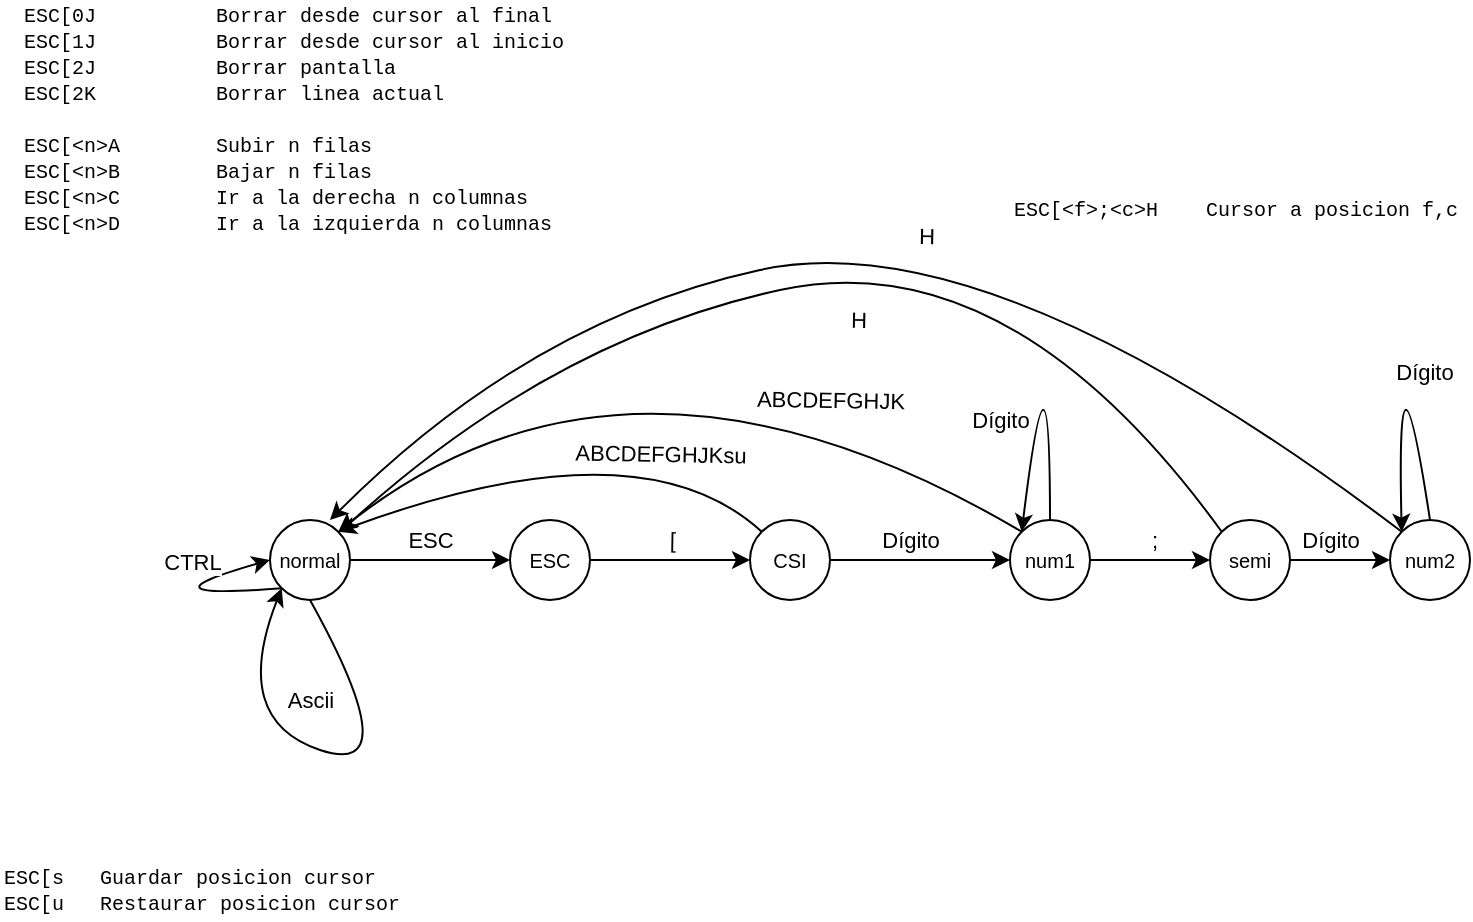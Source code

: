 <mxfile>
    <diagram id="c8xOtOYI2xohcxWzqiEW" name="Page-1">
        <mxGraphModel dx="1420" dy="813" grid="1" gridSize="10" guides="1" tooltips="1" connect="1" arrows="1" fold="1" page="1" pageScale="1" pageWidth="850" pageHeight="1100" math="0" shadow="0">
            <root>
                <mxCell id="0"/>
                <mxCell id="1" parent="0"/>
                <mxCell id="7" value="normal" style="ellipse;whiteSpace=wrap;html=1;aspect=fixed;fontSize=10;" parent="1" vertex="1">
                    <mxGeometry x="165" y="320" width="40" height="40" as="geometry"/>
                </mxCell>
                <mxCell id="14" value="CSI" style="ellipse;whiteSpace=wrap;html=1;aspect=fixed;fontSize=10;" parent="1" vertex="1">
                    <mxGeometry x="405" y="320" width="40" height="40" as="geometry"/>
                </mxCell>
                <mxCell id="15" value="num1" style="ellipse;whiteSpace=wrap;html=1;aspect=fixed;fontSize=10;" parent="1" vertex="1">
                    <mxGeometry x="535" y="320" width="40" height="40" as="geometry"/>
                </mxCell>
                <mxCell id="17" value="ESC" style="ellipse;whiteSpace=wrap;html=1;aspect=fixed;fontSize=10;" parent="1" vertex="1">
                    <mxGeometry x="285" y="320" width="40" height="40" as="geometry"/>
                </mxCell>
                <mxCell id="18" value="" style="endArrow=classic;html=1;curved=1;exitX=1;exitY=0.5;exitDx=0;exitDy=0;" parent="1" source="7" target="17" edge="1">
                    <mxGeometry width="50" height="50" relative="1" as="geometry">
                        <mxPoint x="575" y="620" as="sourcePoint"/>
                        <mxPoint x="625" y="570" as="targetPoint"/>
                    </mxGeometry>
                </mxCell>
                <mxCell id="25" value="ESC" style="edgeLabel;html=1;align=center;verticalAlign=middle;resizable=0;points=[];" parent="18" vertex="1" connectable="0">
                    <mxGeometry x="-0.321" y="2" relative="1" as="geometry">
                        <mxPoint x="13" y="-8" as="offset"/>
                    </mxGeometry>
                </mxCell>
                <mxCell id="19" value="" style="endArrow=classic;html=1;curved=1;exitX=1;exitY=0.5;exitDx=0;exitDy=0;entryX=0;entryY=0.5;entryDx=0;entryDy=0;" parent="1" source="17" target="14" edge="1">
                    <mxGeometry width="50" height="50" relative="1" as="geometry">
                        <mxPoint x="665" y="640" as="sourcePoint"/>
                        <mxPoint x="715" y="590" as="targetPoint"/>
                    </mxGeometry>
                </mxCell>
                <mxCell id="26" value="[" style="edgeLabel;html=1;align=center;verticalAlign=middle;resizable=0;points=[];rotation=1;" parent="19" vertex="1" connectable="0">
                    <mxGeometry x="-0.464" y="1" relative="1" as="geometry">
                        <mxPoint x="19" y="-9" as="offset"/>
                    </mxGeometry>
                </mxCell>
                <mxCell id="21" value="" style="endArrow=classic;html=1;curved=1;exitX=0;exitY=1;exitDx=0;exitDy=0;" parent="1" source="7" edge="1">
                    <mxGeometry width="50" height="50" relative="1" as="geometry">
                        <mxPoint x="115" y="390" as="sourcePoint"/>
                        <mxPoint x="165" y="340" as="targetPoint"/>
                        <Array as="points">
                            <mxPoint x="95" y="360"/>
                        </Array>
                    </mxGeometry>
                </mxCell>
                <mxCell id="33" value="CTRL" style="edgeLabel;html=1;align=center;verticalAlign=middle;resizable=0;points=[];" parent="21" vertex="1" connectable="0">
                    <mxGeometry x="0.592" y="-2" relative="1" as="geometry">
                        <mxPoint x="-11" y="-10" as="offset"/>
                    </mxGeometry>
                </mxCell>
                <mxCell id="22" value="" style="endArrow=classic;html=1;curved=1;exitX=1;exitY=0.5;exitDx=0;exitDy=0;entryX=0;entryY=0.5;entryDx=0;entryDy=0;" parent="1" source="14" target="15" edge="1">
                    <mxGeometry width="50" height="50" relative="1" as="geometry">
                        <mxPoint x="555" y="680" as="sourcePoint"/>
                        <mxPoint x="605" y="630" as="targetPoint"/>
                    </mxGeometry>
                </mxCell>
                <mxCell id="34" value="Dígito" style="edgeLabel;html=1;align=center;verticalAlign=middle;resizable=0;points=[];" parent="22" vertex="1" connectable="0">
                    <mxGeometry x="-0.444" y="-4" relative="1" as="geometry">
                        <mxPoint x="15" y="-14" as="offset"/>
                    </mxGeometry>
                </mxCell>
                <mxCell id="31" value="" style="endArrow=classic;html=1;curved=1;exitX=0.5;exitY=1;exitDx=0;exitDy=0;entryX=0;entryY=1;entryDx=0;entryDy=0;" parent="1" source="7" target="7" edge="1">
                    <mxGeometry width="50" height="50" relative="1" as="geometry">
                        <mxPoint x="175" y="400" as="sourcePoint"/>
                        <mxPoint x="225" y="350" as="targetPoint"/>
                        <Array as="points">
                            <mxPoint x="235" y="450"/>
                            <mxPoint x="145" y="420"/>
                        </Array>
                    </mxGeometry>
                </mxCell>
                <mxCell id="32" value="Ascii" style="edgeLabel;html=1;align=center;verticalAlign=middle;resizable=0;points=[];" parent="31" vertex="1" connectable="0">
                    <mxGeometry x="0.607" y="1" relative="1" as="geometry">
                        <mxPoint x="34" y="7" as="offset"/>
                    </mxGeometry>
                </mxCell>
                <mxCell id="39" value="" style="endArrow=classic;html=1;curved=1;entryX=0;entryY=0;entryDx=0;entryDy=0;exitX=0.5;exitY=0;exitDx=0;exitDy=0;" parent="1" source="15" target="15" edge="1">
                    <mxGeometry width="50" height="50" relative="1" as="geometry">
                        <mxPoint x="585" y="310" as="sourcePoint"/>
                        <mxPoint x="605.0" y="310" as="targetPoint"/>
                        <Array as="points">
                            <mxPoint x="555" y="210"/>
                        </Array>
                    </mxGeometry>
                </mxCell>
                <mxCell id="40" value="Dígito" style="edgeLabel;html=1;align=center;verticalAlign=middle;resizable=0;points=[];" parent="39" vertex="1" connectable="0">
                    <mxGeometry x="-0.444" y="-4" relative="1" as="geometry">
                        <mxPoint x="-29" y="13" as="offset"/>
                    </mxGeometry>
                </mxCell>
                <mxCell id="43" value="" style="endArrow=classic;html=1;curved=1;exitX=0;exitY=0;exitDx=0;exitDy=0;entryX=1;entryY=0;entryDx=0;entryDy=0;" parent="1" source="15" target="7" edge="1">
                    <mxGeometry width="50" height="50" relative="1" as="geometry">
                        <mxPoint x="335" y="350" as="sourcePoint"/>
                        <mxPoint x="415" y="350" as="targetPoint"/>
                        <Array as="points">
                            <mxPoint x="345" y="210"/>
                        </Array>
                    </mxGeometry>
                </mxCell>
                <mxCell id="44" value="ABCDEFGHJK" style="edgeLabel;html=1;align=center;verticalAlign=middle;resizable=0;points=[];rotation=1;" parent="43" vertex="1" connectable="0">
                    <mxGeometry x="-0.464" y="1" relative="1" as="geometry">
                        <mxPoint y="-10" as="offset"/>
                    </mxGeometry>
                </mxCell>
                <mxCell id="53" value="semi" style="ellipse;whiteSpace=wrap;html=1;aspect=fixed;fontSize=10;" parent="1" vertex="1">
                    <mxGeometry x="635" y="320" width="40" height="40" as="geometry"/>
                </mxCell>
                <mxCell id="54" value="" style="endArrow=classic;html=1;curved=1;exitX=1;exitY=0.5;exitDx=0;exitDy=0;entryX=0;entryY=0.5;entryDx=0;entryDy=0;" parent="1" source="15" target="53" edge="1">
                    <mxGeometry width="50" height="50" relative="1" as="geometry">
                        <mxPoint x="455" y="350" as="sourcePoint"/>
                        <mxPoint x="545" y="350" as="targetPoint"/>
                    </mxGeometry>
                </mxCell>
                <mxCell id="55" value=";" style="edgeLabel;html=1;align=center;verticalAlign=middle;resizable=0;points=[];" parent="54" vertex="1" connectable="0">
                    <mxGeometry x="-0.444" y="-4" relative="1" as="geometry">
                        <mxPoint x="15" y="-14" as="offset"/>
                    </mxGeometry>
                </mxCell>
                <mxCell id="56" value="num2" style="ellipse;whiteSpace=wrap;html=1;aspect=fixed;fontSize=10;" parent="1" vertex="1">
                    <mxGeometry x="725" y="320" width="40" height="40" as="geometry"/>
                </mxCell>
                <mxCell id="58" value="" style="endArrow=classic;html=1;curved=1;exitX=1;exitY=0.5;exitDx=0;exitDy=0;entryX=0;entryY=0.5;entryDx=0;entryDy=0;" parent="1" source="53" target="56" edge="1">
                    <mxGeometry width="50" height="50" relative="1" as="geometry">
                        <mxPoint x="585" y="350" as="sourcePoint"/>
                        <mxPoint x="645" y="350" as="targetPoint"/>
                    </mxGeometry>
                </mxCell>
                <mxCell id="59" value="Dígito" style="edgeLabel;html=1;align=center;verticalAlign=middle;resizable=0;points=[];" parent="58" vertex="1" connectable="0">
                    <mxGeometry x="-0.444" y="-4" relative="1" as="geometry">
                        <mxPoint x="6" y="-14" as="offset"/>
                    </mxGeometry>
                </mxCell>
                <mxCell id="60" value="" style="endArrow=classic;html=1;curved=1;entryX=0;entryY=0;entryDx=0;entryDy=0;exitX=0.5;exitY=0;exitDx=0;exitDy=0;" parent="1" source="56" target="56" edge="1">
                    <mxGeometry width="50" height="50" relative="1" as="geometry">
                        <mxPoint x="775" y="322" as="sourcePoint"/>
                        <mxPoint x="742.342" y="325.858" as="targetPoint"/>
                        <Array as="points">
                            <mxPoint x="728.2" y="210"/>
                        </Array>
                    </mxGeometry>
                </mxCell>
                <mxCell id="61" value="Dígito" style="edgeLabel;html=1;align=center;verticalAlign=middle;resizable=0;points=[];" parent="60" vertex="1" connectable="0">
                    <mxGeometry x="-0.444" y="-4" relative="1" as="geometry">
                        <mxPoint x="2" y="-11" as="offset"/>
                    </mxGeometry>
                </mxCell>
                <mxCell id="62" value="" style="endArrow=classic;html=1;curved=1;exitX=0;exitY=0;exitDx=0;exitDy=0;entryX=0.75;entryY=0;entryDx=0;entryDy=0;entryPerimeter=0;" parent="1" source="56" target="7" edge="1">
                    <mxGeometry width="50" height="50" relative="1" as="geometry">
                        <mxPoint x="550.858" y="335.858" as="sourcePoint"/>
                        <mxPoint x="209.142" y="335.858" as="targetPoint"/>
                        <Array as="points">
                            <mxPoint x="525" y="170"/>
                            <mxPoint x="295" y="220"/>
                        </Array>
                    </mxGeometry>
                </mxCell>
                <mxCell id="63" value="H" style="edgeLabel;html=1;align=center;verticalAlign=middle;resizable=0;points=[];rotation=1;" parent="62" vertex="1" connectable="0">
                    <mxGeometry x="-0.464" y="1" relative="1" as="geometry">
                        <mxPoint x="-102" y="-46" as="offset"/>
                    </mxGeometry>
                </mxCell>
                <mxCell id="66" value="&lt;font face=&quot;Courier New&quot;&gt;ESC[s&lt;span style=&quot;white-space: pre;&quot;&gt;&#9;&lt;/span&gt;Guardar posicion cursor&lt;br&gt;ESC[u&lt;span style=&quot;white-space: pre;&quot;&gt;&#9;&lt;/span&gt;Restaurar posicion cursor&lt;/font&gt;" style="text;html=1;strokeColor=none;fillColor=none;align=left;verticalAlign=middle;whiteSpace=wrap;rounded=0;fontSize=10;" parent="1" vertex="1">
                    <mxGeometry x="30" y="490" width="230" height="30" as="geometry"/>
                </mxCell>
                <mxCell id="69" value="&lt;span style=&quot;font-family: &amp;quot;Courier New&amp;quot;;&quot;&gt;ESC[0J&lt;/span&gt;&lt;span style=&quot;font-family: &amp;quot;Courier New&amp;quot;;&quot;&gt;&#9;&lt;span style=&quot;white-space: pre;&quot;&gt;&#9;&lt;/span&gt;&lt;span style=&quot;white-space: pre;&quot;&gt;&#9;&lt;/span&gt;&lt;/span&gt;&lt;span style=&quot;font-family: &amp;quot;Courier New&amp;quot;;&quot;&gt;Borrar desde cursor al final&lt;/span&gt;&lt;br style=&quot;font-family: &amp;quot;Courier New&amp;quot;;&quot;&gt;&lt;span style=&quot;font-family: &amp;quot;Courier New&amp;quot;;&quot;&gt;ESC[1J&lt;/span&gt;&lt;span style=&quot;font-family: &amp;quot;Courier New&amp;quot;;&quot;&gt;&#9;&lt;span style=&quot;white-space: pre;&quot;&gt;&#9;&lt;/span&gt;&lt;span style=&quot;white-space: pre;&quot;&gt;&#9;&lt;/span&gt;&lt;/span&gt;&lt;span style=&quot;font-family: &amp;quot;Courier New&amp;quot;;&quot;&gt;Borrar desde cursor al inicio&lt;br&gt;&lt;/span&gt;&lt;font face=&quot;Courier New&quot;&gt;ESC[2J&lt;span style=&quot;&quot;&gt;&#9;&lt;span style=&quot;white-space: pre;&quot;&gt;&#9;&lt;/span&gt;&lt;span style=&quot;white-space: pre;&quot;&gt;&#9;&lt;/span&gt;&lt;/span&gt;Borrar pantalla&lt;br&gt;ESC[2K&lt;span style=&quot;&quot;&gt;&#9;&lt;span style=&quot;white-space: pre;&quot;&gt;&#9;&lt;/span&gt;&lt;span style=&quot;white-space: pre;&quot;&gt;&#9;&lt;/span&gt;&lt;/span&gt;Borrar linea actual&lt;br&gt;&lt;br&gt;ESC[&amp;lt;n&amp;gt;A&lt;span style=&quot;&quot;&gt;&#9;&lt;span style=&quot;white-space: pre;&quot;&gt;&#9;&lt;/span&gt;&lt;/span&gt;Subir n filas&lt;br&gt;&lt;/font&gt;&lt;span style=&quot;font-family: &amp;quot;Courier New&amp;quot;;&quot;&gt;ESC[&amp;lt;n&amp;gt;B&lt;/span&gt;&lt;span style=&quot;font-family: &amp;quot;Courier New&amp;quot;;&quot;&gt;&amp;nbsp;&lt;span style=&quot;white-space: pre;&quot;&gt;&#9;&lt;/span&gt;Bajar n filas&lt;/span&gt;&lt;span style=&quot;font-family: &amp;quot;Courier New&amp;quot;;&quot;&gt;&lt;br&gt;&lt;/span&gt;&lt;span style=&quot;font-family: &amp;quot;Courier New&amp;quot;;&quot;&gt;ESC[&amp;lt;n&amp;gt;C&lt;/span&gt;&lt;span style=&quot;font-family: &amp;quot;Courier New&amp;quot;;&quot;&gt;&amp;nbsp;&lt;span style=&quot;white-space: pre;&quot;&gt;&#9;&lt;/span&gt;Ir a la derecha n columnas&lt;/span&gt;&lt;br style=&quot;font-family: &amp;quot;Courier New&amp;quot;;&quot;&gt;&lt;span style=&quot;font-family: &amp;quot;Courier New&amp;quot;;&quot;&gt;ESC[&amp;lt;n&amp;gt;D&lt;/span&gt;&lt;span style=&quot;font-family: &amp;quot;Courier New&amp;quot;;&quot;&gt;&amp;nbsp;&lt;span style=&quot;white-space: pre;&quot;&gt;&#9;&lt;/span&gt;Ir a la izquierda n columnas&lt;/span&gt;" style="text;html=1;strokeColor=none;fillColor=none;align=left;verticalAlign=middle;whiteSpace=wrap;rounded=0;fontSize=10;" parent="1" vertex="1">
                    <mxGeometry x="40" y="60" width="325" height="120" as="geometry"/>
                </mxCell>
                <mxCell id="70" value="&lt;font face=&quot;Courier New&quot;&gt;ESC[&amp;lt;f&amp;gt;;&amp;lt;c&amp;gt;H&lt;span style=&quot;white-space: pre;&quot;&gt;&#9;&lt;/span&gt;Cursor a posicion f,c&lt;/font&gt;" style="text;html=1;strokeColor=none;fillColor=none;align=left;verticalAlign=middle;whiteSpace=wrap;rounded=0;fontSize=10;" parent="1" vertex="1">
                    <mxGeometry x="535" y="150" width="230" height="30" as="geometry"/>
                </mxCell>
                <mxCell id="73" value="" style="endArrow=classic;html=1;curved=1;exitX=0;exitY=0;exitDx=0;exitDy=0;entryX=1;entryY=0;entryDx=0;entryDy=0;" parent="1" source="14" target="7" edge="1">
                    <mxGeometry width="50" height="50" relative="1" as="geometry">
                        <mxPoint x="390.0" y="310.0" as="sourcePoint"/>
                        <mxPoint x="345.0" y="310.0" as="targetPoint"/>
                        <Array as="points">
                            <mxPoint x="350" y="270"/>
                        </Array>
                    </mxGeometry>
                </mxCell>
                <mxCell id="74" value="ABCDEFGHJKsu" style="edgeLabel;html=1;align=center;verticalAlign=middle;resizable=0;points=[];rotation=1;" parent="73" vertex="1" connectable="0">
                    <mxGeometry x="-0.464" y="1" relative="1" as="geometry">
                        <mxPoint x="-2" y="4" as="offset"/>
                    </mxGeometry>
                </mxCell>
                <mxCell id="77" value="" style="endArrow=classic;html=1;curved=1;exitX=0;exitY=0;exitDx=0;exitDy=0;" edge="1" parent="1" source="53">
                    <mxGeometry width="50" height="50" relative="1" as="geometry">
                        <mxPoint x="740.858" y="335.858" as="sourcePoint"/>
                        <mxPoint x="200" y="326" as="targetPoint"/>
                        <Array as="points">
                            <mxPoint x="535" y="180"/>
                            <mxPoint x="305" y="230"/>
                        </Array>
                    </mxGeometry>
                </mxCell>
                <mxCell id="78" value="H" style="edgeLabel;html=1;align=center;verticalAlign=middle;resizable=0;points=[];rotation=1;" vertex="1" connectable="0" parent="77">
                    <mxGeometry x="-0.464" y="1" relative="1" as="geometry">
                        <mxPoint x="-93" y="14" as="offset"/>
                    </mxGeometry>
                </mxCell>
            </root>
        </mxGraphModel>
    </diagram>
</mxfile>